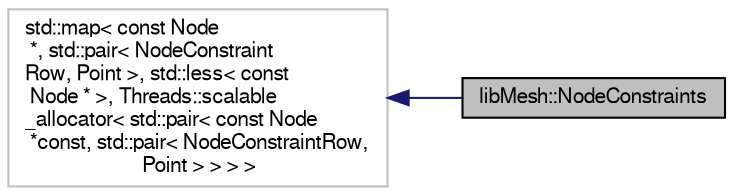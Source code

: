 digraph "libMesh::NodeConstraints"
{
  edge [fontname="FreeSans",fontsize="10",labelfontname="FreeSans",labelfontsize="10"];
  node [fontname="FreeSans",fontsize="10",shape=record];
  rankdir="LR";
  Node1 [label="libMesh::NodeConstraints",height=0.2,width=0.4,color="black", fillcolor="grey75", style="filled", fontcolor="black"];
  Node2 -> Node1 [dir="back",color="midnightblue",fontsize="10",style="solid",fontname="FreeSans"];
  Node2 [label="std::map\< const Node\l *, std::pair\< NodeConstraint\lRow, Point \>, std::less\< const\l Node * \>, Threads::scalable\l_allocator\< std::pair\< const Node\l *const, std::pair\< NodeConstraintRow,\l Point \> \> \> \>",height=0.2,width=0.4,color="grey75", fillcolor="white", style="filled"];
}
